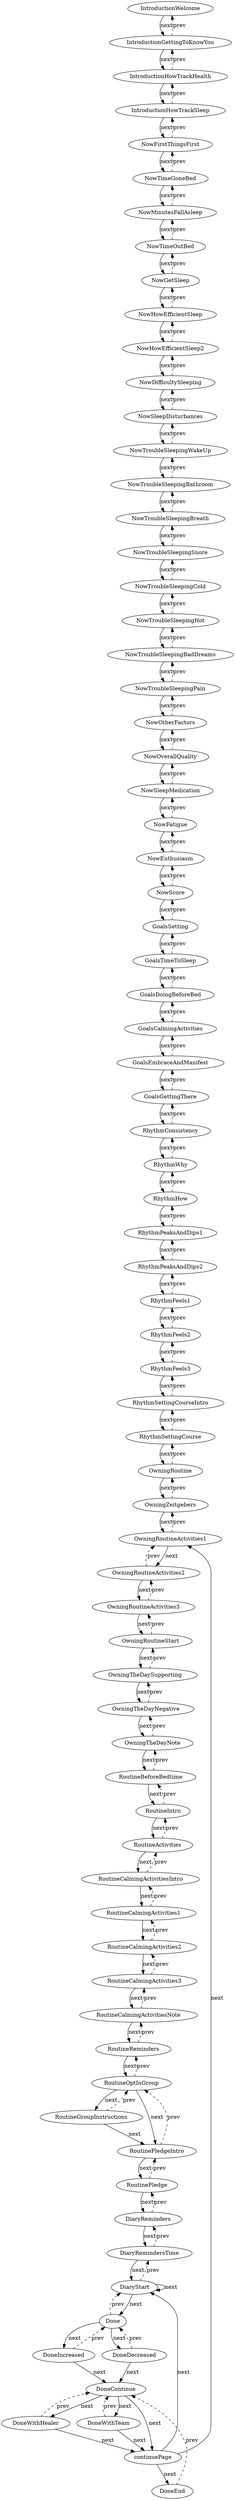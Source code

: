 digraph G {
IntroductionWelcome -> IntroductionGettingToKnowYou [label="next"];
IntroductionGettingToKnowYou -> IntroductionHowTrackHealth [label="next"];
IntroductionGettingToKnowYou -> IntroductionWelcome [label="prev",style="dashed"];
IntroductionHowTrackHealth -> IntroductionHowTrackSleep [label="next"];
IntroductionHowTrackHealth -> IntroductionGettingToKnowYou [label="prev",style="dashed"];
IntroductionHowTrackSleep -> NowFirstThingsFirst [label="next"];
IntroductionHowTrackSleep -> IntroductionHowTrackHealth [label="prev",style="dashed"];
NowFirstThingsFirst -> NowTimeGoneBed [label="next"];
NowFirstThingsFirst -> IntroductionHowTrackSleep [label="prev",style="dashed"];
NowTimeGoneBed -> NowMinutesFallAsleep [label="next"];
NowTimeGoneBed -> NowFirstThingsFirst [label="prev",style="dashed"];
NowMinutesFallAsleep -> NowTimeOutBed [label="next"];
NowMinutesFallAsleep -> NowTimeGoneBed [label="prev",style="dashed"];
NowTimeOutBed -> NowGetSleep [label="next"];
NowTimeOutBed -> NowMinutesFallAsleep [label="prev",style="dashed"];
NowGetSleep -> NowHowEfficientSleep [label="next"];
NowGetSleep -> NowTimeOutBed [label="prev",style="dashed"];
NowHowEfficientSleep -> NowHowEfficientSleep2 [label="next"];
NowHowEfficientSleep -> NowGetSleep [label="prev",style="dashed"];
NowHowEfficientSleep2 -> NowDifficultySleeping [label="next"];
NowHowEfficientSleep2 -> NowHowEfficientSleep [label="prev",style="dashed"];
NowDifficultySleeping -> NowSleepDisturbances [label="next"];
NowDifficultySleeping -> NowHowEfficientSleep2 [label="prev",style="dashed"];
NowSleepDisturbances -> NowTroubleSleepingWakeUp [label="next"];
NowSleepDisturbances -> NowDifficultySleeping [label="prev",style="dashed"];
NowTroubleSleepingWakeUp -> NowTroubleSleepingBathroom [label="next"];
NowTroubleSleepingWakeUp -> NowSleepDisturbances [label="prev",style="dashed"];
NowTroubleSleepingBathroom -> NowTroubleSleepingBreath [label="next"];
NowTroubleSleepingBathroom -> NowTroubleSleepingWakeUp [label="prev",style="dashed"];
NowTroubleSleepingBreath -> NowTroubleSleepingSnore [label="next"];
NowTroubleSleepingBreath -> NowTroubleSleepingBathroom [label="prev",style="dashed"];
NowTroubleSleepingSnore -> NowTroubleSleepingCold [label="next"];
NowTroubleSleepingSnore -> NowTroubleSleepingBreath [label="prev",style="dashed"];
NowTroubleSleepingCold -> NowTroubleSleepingHot [label="next"];
NowTroubleSleepingCold -> NowTroubleSleepingSnore [label="prev",style="dashed"];
NowTroubleSleepingHot -> NowTroubleSleepingBadDreams [label="next"];
NowTroubleSleepingHot -> NowTroubleSleepingCold [label="prev",style="dashed"];
NowTroubleSleepingBadDreams -> NowTroubleSleepingPain [label="next"];
NowTroubleSleepingBadDreams -> NowTroubleSleepingHot [label="prev",style="dashed"];
NowTroubleSleepingPain -> NowOtherFactors [label="next"];
NowTroubleSleepingPain -> NowTroubleSleepingBadDreams [label="prev",style="dashed"];
NowOtherFactors -> NowOverallQuality [label="next"];
NowOtherFactors -> NowTroubleSleepingPain [label="prev",style="dashed"];
NowOverallQuality -> NowSleepMedication [label="next"];
NowOverallQuality -> NowOtherFactors [label="prev",style="dashed"];
NowSleepMedication -> NowFatigue [label="next"];
NowSleepMedication -> NowOverallQuality [label="prev",style="dashed"];
NowFatigue -> NowEnthusiasm [label="next"];
NowFatigue -> NowSleepMedication [label="prev",style="dashed"];
NowEnthusiasm -> NowScore [label="next"];
NowEnthusiasm -> NowFatigue [label="prev",style="dashed"];
NowScore -> GoalsSetting [label="next"];
NowScore -> NowEnthusiasm [label="prev",style="dashed"];
GoalsSetting -> GoalsTimeToSleep [label="next"];
GoalsSetting -> NowScore [label="prev",style="dashed"];
GoalsTimeToSleep -> GoalsDoingBeforeBed [label="next"];
GoalsTimeToSleep -> GoalsSetting [label="prev",style="dashed"];
GoalsDoingBeforeBed -> GoalsCalmingActivities [label="next"];
GoalsDoingBeforeBed -> GoalsTimeToSleep [label="prev",style="dashed"];
GoalsCalmingActivities -> GoalsEmbraceAndManifest [label="next"];
GoalsCalmingActivities -> GoalsDoingBeforeBed [label="prev",style="dashed"];
GoalsEmbraceAndManifest -> GoalsGettingThere [label="next"];
GoalsEmbraceAndManifest -> GoalsCalmingActivities [label="prev",style="dashed"];
GoalsGettingThere -> RhythmConsistency [label="next"];
GoalsGettingThere -> GoalsEmbraceAndManifest [label="prev",style="dashed"];
RhythmConsistency -> RhythmWhy [label="next"];
RhythmConsistency -> GoalsGettingThere [label="prev",style="dashed"];
RhythmWhy -> RhythmHow [label="next"];
RhythmWhy -> RhythmConsistency [label="prev",style="dashed"];
RhythmHow -> RhythmPeaksAndDips1 [label="next"];
RhythmHow -> RhythmWhy [label="prev",style="dashed"];
RhythmPeaksAndDips1 -> RhythmPeaksAndDips2 [label="next"];
RhythmPeaksAndDips1 -> RhythmHow [label="prev",style="dashed"];
RhythmPeaksAndDips2 -> RhythmFeels1 [label="next"];
RhythmPeaksAndDips2 -> RhythmPeaksAndDips1 [label="prev",style="dashed"];
RhythmFeels1 -> RhythmFeels2 [label="next"];
RhythmFeels1 -> RhythmPeaksAndDips2 [label="prev",style="dashed"];
RhythmFeels2 -> RhythmFeels3 [label="next"];
RhythmFeels2 -> RhythmFeels1 [label="prev",style="dashed"];
RhythmFeels3 -> RhythmSettingCourseIntro [label="next"];
RhythmFeels3 -> RhythmFeels2 [label="prev",style="dashed"];
RhythmSettingCourseIntro -> RhythmSettingCourse [label="next"];
RhythmSettingCourseIntro -> RhythmFeels3 [label="prev",style="dashed"];
RhythmSettingCourse -> OwningRoutine [label="next"];
RhythmSettingCourse -> RhythmSettingCourseIntro [label="prev",style="dashed"];
OwningRoutine -> OwningZeitgebers [label="next"];
OwningRoutine -> RhythmSettingCourse [label="prev",style="dashed"];
OwningZeitgebers -> OwningRoutineActivities1 [label="next"];
OwningZeitgebers -> OwningRoutine [label="prev",style="dashed"];
OwningRoutineActivities1 -> OwningRoutineActivities2 [label="next"];
OwningRoutineActivities1 -> OwningZeitgebers [label="prev",style="dashed"];
OwningRoutineActivities2 -> OwningRoutineActivities3 [label="next"];
OwningRoutineActivities2 -> OwningRoutineActivities1 [label="prev",style="dashed"];
OwningRoutineActivities3 -> OwningRoutineStart [label="next"];
OwningRoutineActivities3 -> OwningRoutineActivities2 [label="prev",style="dashed"];
OwningRoutineStart -> OwningTheDaySupporting [label="next"];
OwningRoutineStart -> OwningRoutineActivities3 [label="prev",style="dashed"];
OwningTheDaySupporting -> OwningTheDayNegative [label="next"];
OwningTheDaySupporting -> OwningRoutineStart [label="prev",style="dashed"];
OwningTheDayNegative -> OwningTheDayNote [label="next"];
OwningTheDayNegative -> OwningTheDaySupporting [label="prev",style="dashed"];
OwningTheDayNote -> RoutineBeforeBedtime [label="next"];
OwningTheDayNote -> OwningTheDayNegative [label="prev",style="dashed"];
RoutineBeforeBedtime -> RoutineIntro [label="next"];
RoutineBeforeBedtime -> OwningTheDayNote [label="prev",style="dashed"];
RoutineIntro -> RoutineActivities [label="next"];
RoutineIntro -> RoutineBeforeBedtime [label="prev",style="dashed"];
RoutineActivities -> RoutineCalmingActivitiesIntro [label="next"];
RoutineActivities -> RoutineIntro [label="prev",style="dashed"];
RoutineCalmingActivitiesIntro -> RoutineCalmingActivities1 [label="next"];
RoutineCalmingActivitiesIntro -> RoutineActivities [label="prev",style="dashed"];
RoutineCalmingActivities1 -> RoutineCalmingActivities2 [label="next"];
RoutineCalmingActivities1 -> RoutineCalmingActivitiesIntro [label="prev",style="dashed"];
RoutineCalmingActivities2 -> RoutineCalmingActivities3 [label="next"];
RoutineCalmingActivities2 -> RoutineCalmingActivities1 [label="prev",style="dashed"];
RoutineCalmingActivities3 -> RoutineCalmingActivitiesNote [label="next"];
RoutineCalmingActivities3 -> RoutineCalmingActivities2 [label="prev",style="dashed"];
RoutineCalmingActivitiesNote -> RoutineReminders [label="next"];
RoutineCalmingActivitiesNote -> RoutineCalmingActivities3 [label="prev",style="dashed"];
RoutineReminders -> RoutineOptInGroup [label="next"];
RoutineReminders -> RoutineCalmingActivitiesNote [label="prev",style="dashed"];
RoutineOptInGroup -> RoutineGroupInstructions [label="next"];
RoutineOptInGroup -> RoutinePledgeIntro [label="next"];
RoutineOptInGroup -> RoutineReminders [label="prev",style="dashed"];
RoutineGroupInstructions -> RoutinePledgeIntro [label="next"];
RoutineGroupInstructions -> RoutineOptInGroup [label="prev",style="dashed"];
RoutinePledgeIntro -> RoutinePledge [label="next"];
RoutinePledgeIntro -> RoutineOptInGroup [label="prev",style="dashed"];
RoutinePledge -> DiaryReminders [label="next"];
RoutinePledge -> RoutinePledgeIntro [label="prev",style="dashed"];
DiaryReminders -> DiaryRemindersTime [label="next"];
DiaryReminders -> RoutinePledge [label="prev",style="dashed"];
DiaryRemindersTime -> DiaryStart [label="next"];
DiaryRemindersTime -> DiaryReminders [label="prev",style="dashed"];
DiaryStart -> Done [label="next"];
DiaryStart -> DiaryStart [label="next"];
DiaryStart -> DiaryRemindersTime [label="prev",style="dashed"];
Done -> DoneDecreased [label="next"];
Done -> DoneIncreased [label="next"];
Done -> DiaryStart [label="prev",style="dashed"];
DoneIncreased -> DoneContinue [label="next"];
DoneIncreased -> Done [label="prev",style="dashed"];
DoneDecreased -> DoneContinue [label="next"];
DoneDecreased -> Done [label="prev",style="dashed"];
DoneContinue -> DoneWithHealer [label="next"];
DoneContinue -> DoneWithTeam [label="next"];
DoneContinue -> continuePage [label="next"];
DoneWithHealer -> continuePage [label="next"];
DoneWithHealer -> DoneContinue [label="prev",style="dashed"];
DoneWithTeam -> continuePage [label="next"];
DoneWithTeam -> DoneContinue [label="prev",style="dashed"];
continuePage -> DiaryStart [label="next"];
continuePage -> OwningRoutineActivities1 [label="next"];
continuePage -> DoneEnd [label="next"];
DoneEnd -> DoneContinue [label="prev",style="dashed"];
}
